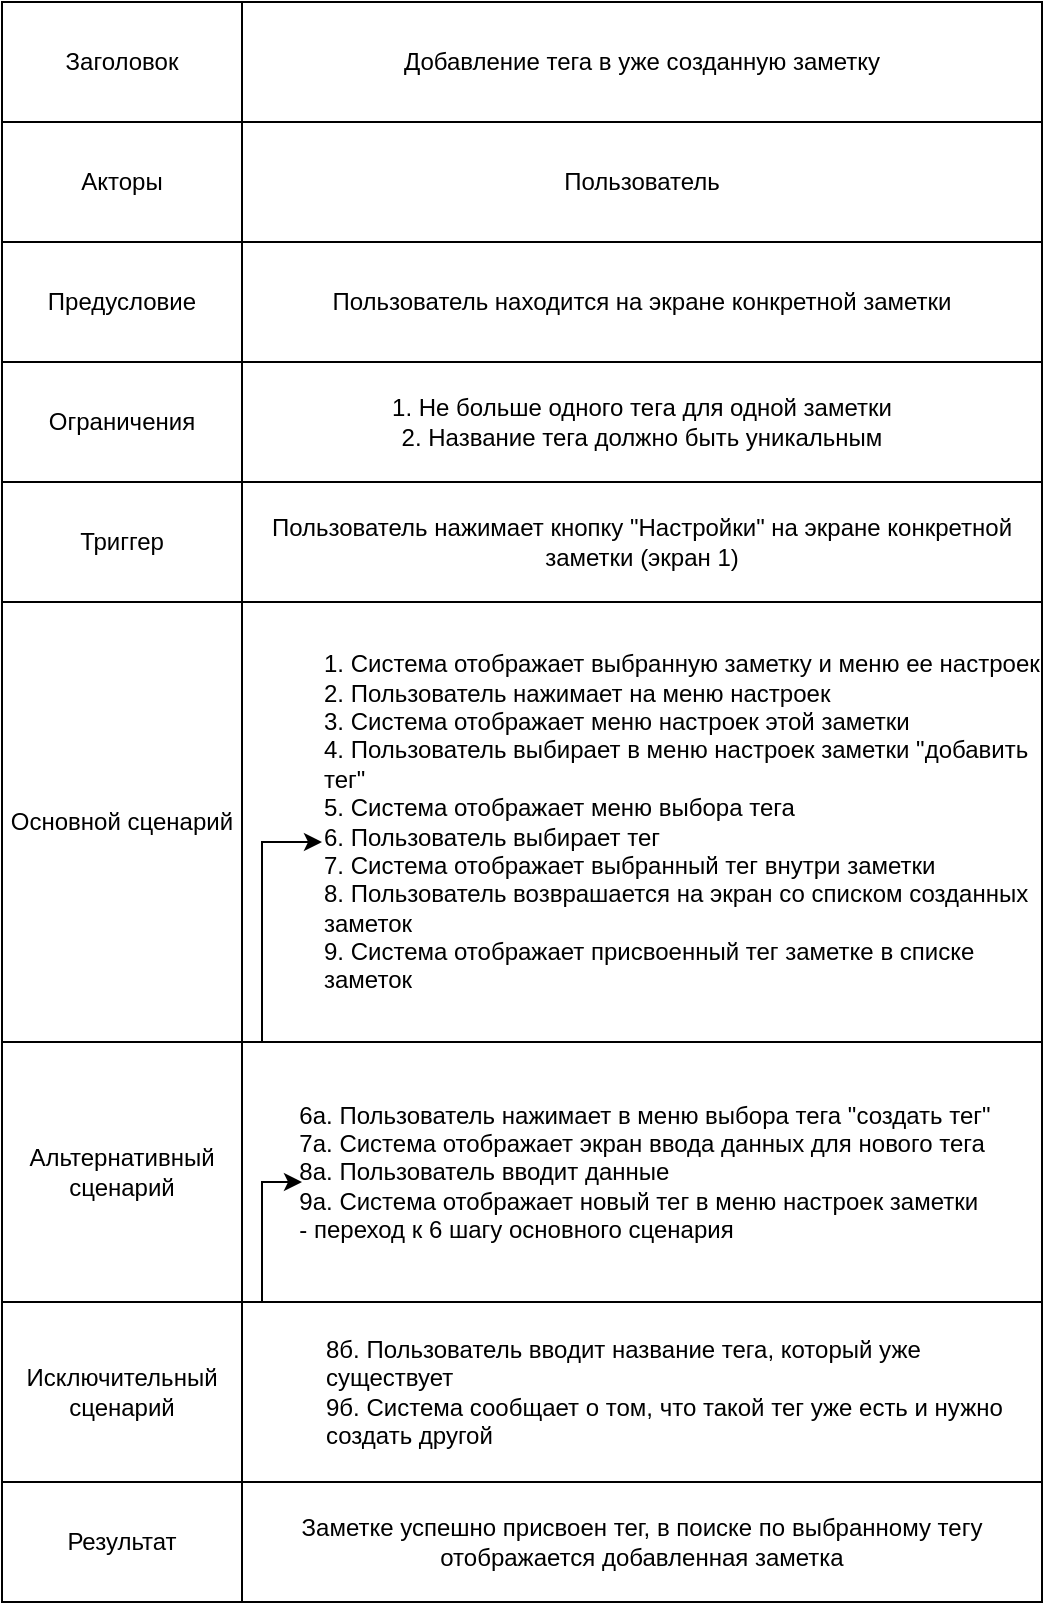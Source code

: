 <mxfile version="24.8.0">
  <diagram name="Страница — 1" id="4pxy5ucQi7FibUbZCoUs">
    <mxGraphModel dx="813" dy="369" grid="1" gridSize="10" guides="1" tooltips="1" connect="1" arrows="1" fold="1" page="1" pageScale="1" pageWidth="827" pageHeight="1169" math="0" shadow="0">
      <root>
        <mxCell id="0" />
        <mxCell id="1" parent="0" />
        <mxCell id="v7LPU3u-Gr3pAA867cZl-9" value="Заголовок" style="rounded=0;whiteSpace=wrap;html=1;" parent="1" vertex="1">
          <mxGeometry x="80" y="40" width="120" height="60" as="geometry" />
        </mxCell>
        <mxCell id="v7LPU3u-Gr3pAA867cZl-10" value="Добавление тега в уже созданную заметку" style="rounded=0;whiteSpace=wrap;html=1;" parent="1" vertex="1">
          <mxGeometry x="200" y="40" width="400" height="60" as="geometry" />
        </mxCell>
        <mxCell id="v7LPU3u-Gr3pAA867cZl-11" value="Акторы" style="rounded=0;whiteSpace=wrap;html=1;" parent="1" vertex="1">
          <mxGeometry x="80" y="100" width="120" height="60" as="geometry" />
        </mxCell>
        <mxCell id="v7LPU3u-Gr3pAA867cZl-12" value="Пользователь" style="rounded=0;whiteSpace=wrap;html=1;" parent="1" vertex="1">
          <mxGeometry x="200" y="100" width="400" height="60" as="geometry" />
        </mxCell>
        <mxCell id="v7LPU3u-Gr3pAA867cZl-13" value="Предусловие" style="rounded=0;whiteSpace=wrap;html=1;" parent="1" vertex="1">
          <mxGeometry x="80" y="160" width="120" height="60" as="geometry" />
        </mxCell>
        <mxCell id="v7LPU3u-Gr3pAA867cZl-14" value="Пользователь находится на экране конкретной заметки" style="rounded=0;whiteSpace=wrap;html=1;" parent="1" vertex="1">
          <mxGeometry x="200" y="160" width="400" height="60" as="geometry" />
        </mxCell>
        <mxCell id="v7LPU3u-Gr3pAA867cZl-15" value="Триггер" style="rounded=0;whiteSpace=wrap;html=1;" parent="1" vertex="1">
          <mxGeometry x="80" y="280" width="120" height="60" as="geometry" />
        </mxCell>
        <mxCell id="v7LPU3u-Gr3pAA867cZl-16" value="Пользователь нажимает кнопку &quot;Настройки&quot; на экране конкретной заметки (экран 1)" style="rounded=0;whiteSpace=wrap;html=1;" parent="1" vertex="1">
          <mxGeometry x="200" y="280" width="400" height="60" as="geometry" />
        </mxCell>
        <mxCell id="v7LPU3u-Gr3pAA867cZl-17" value="Основной сценарий" style="rounded=0;whiteSpace=wrap;html=1;" parent="1" vertex="1">
          <mxGeometry x="80" y="340" width="120" height="220" as="geometry" />
        </mxCell>
        <mxCell id="v7LPU3u-Gr3pAA867cZl-18" value="&lt;div style=&quot;text-align: left;&quot;&gt;&lt;blockquote style=&quot;margin: 0 0 0 40px; border: none; padding: 0px;&quot;&gt;&lt;div style=&quot;text-align: left;&quot;&gt;&lt;br&gt;&lt;/div&gt;&lt;div style=&quot;text-align: left;&quot;&gt;1. Система отображает выбранную заметку и меню ее настроек&lt;/div&gt;&lt;div style=&quot;text-align: left;&quot;&gt;2. Пользователь нажимает на меню настроек&lt;/div&gt;&lt;div style=&quot;text-align: left;&quot;&gt;3. Система отображает меню настроек этой заметки&lt;/div&gt;&lt;div style=&quot;text-align: left;&quot;&gt;4. Пользователь выбирает в меню настроек заметки &quot;добавить тег&quot;&lt;/div&gt;&lt;div style=&quot;text-align: left;&quot;&gt;5. Система отображает меню выбора тега&lt;/div&gt;&lt;div style=&quot;text-align: left;&quot;&gt;6. Пользователь выбирает тег&lt;/div&gt;&lt;div style=&quot;text-align: left;&quot;&gt;7. Система отображает выбранный тег внутри заметки&lt;/div&gt;&lt;div style=&quot;text-align: left;&quot;&gt;8. Пользователь возврашается на экран со списком созданных заметок&lt;/div&gt;&lt;div style=&quot;text-align: left;&quot;&gt;9. Система отображает присвоенный тег заметке в списке заметок&lt;/div&gt;&lt;/blockquote&gt;&lt;/div&gt;&lt;div style=&quot;text-align: left;&quot;&gt;&lt;br&gt;&lt;/div&gt;" style="rounded=0;whiteSpace=wrap;html=1;" parent="1" vertex="1">
          <mxGeometry x="200" y="340" width="400" height="220" as="geometry" />
        </mxCell>
        <mxCell id="v7LPU3u-Gr3pAA867cZl-19" value="Альтернативный сценарий" style="rounded=0;whiteSpace=wrap;html=1;" parent="1" vertex="1">
          <mxGeometry x="80" y="560" width="120" height="130" as="geometry" />
        </mxCell>
        <mxCell id="v7LPU3u-Gr3pAA867cZl-20" value="&lt;div style=&quot;&quot;&gt;&lt;span style=&quot;background-color: initial;&quot;&gt;&lt;span style=&quot;white-space: pre;&quot;&gt;&#x9;&lt;/span&gt;6а. Пользователь нажимает в меню выбора тега &quot;создать тег&quot;&lt;/span&gt;&lt;/div&gt;&lt;div style=&quot;&quot;&gt;&lt;span style=&quot;white-space: pre;&quot;&gt;&#x9;&lt;/span&gt;7а. Система отображает экран ввода данных для нового тега&lt;/div&gt;&lt;div style=&quot;&quot;&gt;&lt;span style=&quot;white-space: pre;&quot;&gt;&#x9;&lt;/span&gt;8а. Пользователь вводит данные&lt;/div&gt;&lt;div style=&quot;&quot;&gt;&lt;span style=&quot;white-space: pre;&quot;&gt;&#x9;&lt;/span&gt;9а. Система отображает новый тег в меню настроек заметки&lt;/div&gt;&lt;div style=&quot;&quot;&gt;&lt;span style=&quot;background-color: initial;&quot;&gt;&lt;span style=&quot;white-space: pre;&quot;&gt;&#x9;&lt;/span&gt;- переход&amp;nbsp;к 6 шагу основного сценария&lt;/span&gt;&lt;br&gt;&lt;/div&gt;" style="rounded=0;whiteSpace=wrap;html=1;align=left;" parent="1" vertex="1">
          <mxGeometry x="200" y="560" width="400" height="130" as="geometry" />
        </mxCell>
        <mxCell id="v7LPU3u-Gr3pAA867cZl-23" value="Результат" style="rounded=0;whiteSpace=wrap;html=1;" parent="1" vertex="1">
          <mxGeometry x="80" y="780" width="120" height="60" as="geometry" />
        </mxCell>
        <mxCell id="v7LPU3u-Gr3pAA867cZl-24" value="Заметке успешно присвоен тег, в поиске по выбранному тегу отображается добавленная заметка" style="rounded=0;whiteSpace=wrap;html=1;" parent="1" vertex="1">
          <mxGeometry x="200" y="780" width="400" height="60" as="geometry" />
        </mxCell>
        <mxCell id="iikTeho6_Lmss2w3lt2U-2" value="Ограничения" style="rounded=0;whiteSpace=wrap;html=1;" vertex="1" parent="1">
          <mxGeometry x="80" y="220" width="120" height="60" as="geometry" />
        </mxCell>
        <mxCell id="iikTeho6_Lmss2w3lt2U-3" value="1. Не больше одного тега для одной заметки&lt;div&gt;2. Название тега должно быть уникальным&lt;/div&gt;" style="rounded=0;whiteSpace=wrap;html=1;" vertex="1" parent="1">
          <mxGeometry x="200" y="220" width="400" height="60" as="geometry" />
        </mxCell>
        <mxCell id="iikTeho6_Lmss2w3lt2U-5" value="" style="endArrow=classic;html=1;rounded=0;exitX=0.025;exitY=0;exitDx=0;exitDy=0;exitPerimeter=0;" edge="1" parent="1" source="v7LPU3u-Gr3pAA867cZl-20">
          <mxGeometry width="50" height="50" relative="1" as="geometry">
            <mxPoint x="210" y="550" as="sourcePoint" />
            <mxPoint x="240" y="460" as="targetPoint" />
            <Array as="points">
              <mxPoint x="210" y="460" />
            </Array>
          </mxGeometry>
        </mxCell>
        <mxCell id="iikTeho6_Lmss2w3lt2U-7" value="Исключительный сценарий" style="rounded=0;whiteSpace=wrap;html=1;" vertex="1" parent="1">
          <mxGeometry x="80" y="690" width="120" height="90" as="geometry" />
        </mxCell>
        <mxCell id="iikTeho6_Lmss2w3lt2U-8" value="&lt;blockquote style=&quot;margin: 0 0 0 40px; border: none; padding: 0px;&quot;&gt;8б. Пользователь вводит название тега, который уже существует&lt;div&gt;9б. Система сообщает о том, что такой тег уже есть и нужно создать другой&lt;/div&gt;&lt;/blockquote&gt;" style="rounded=0;whiteSpace=wrap;html=1;align=left;" vertex="1" parent="1">
          <mxGeometry x="200" y="690" width="400" height="90" as="geometry" />
        </mxCell>
        <mxCell id="iikTeho6_Lmss2w3lt2U-10" value="" style="endArrow=classic;html=1;rounded=0;" edge="1" parent="1">
          <mxGeometry width="50" height="50" relative="1" as="geometry">
            <mxPoint x="210" y="690" as="sourcePoint" />
            <mxPoint x="230" y="630" as="targetPoint" />
            <Array as="points">
              <mxPoint x="210" y="630" />
            </Array>
          </mxGeometry>
        </mxCell>
      </root>
    </mxGraphModel>
  </diagram>
</mxfile>
